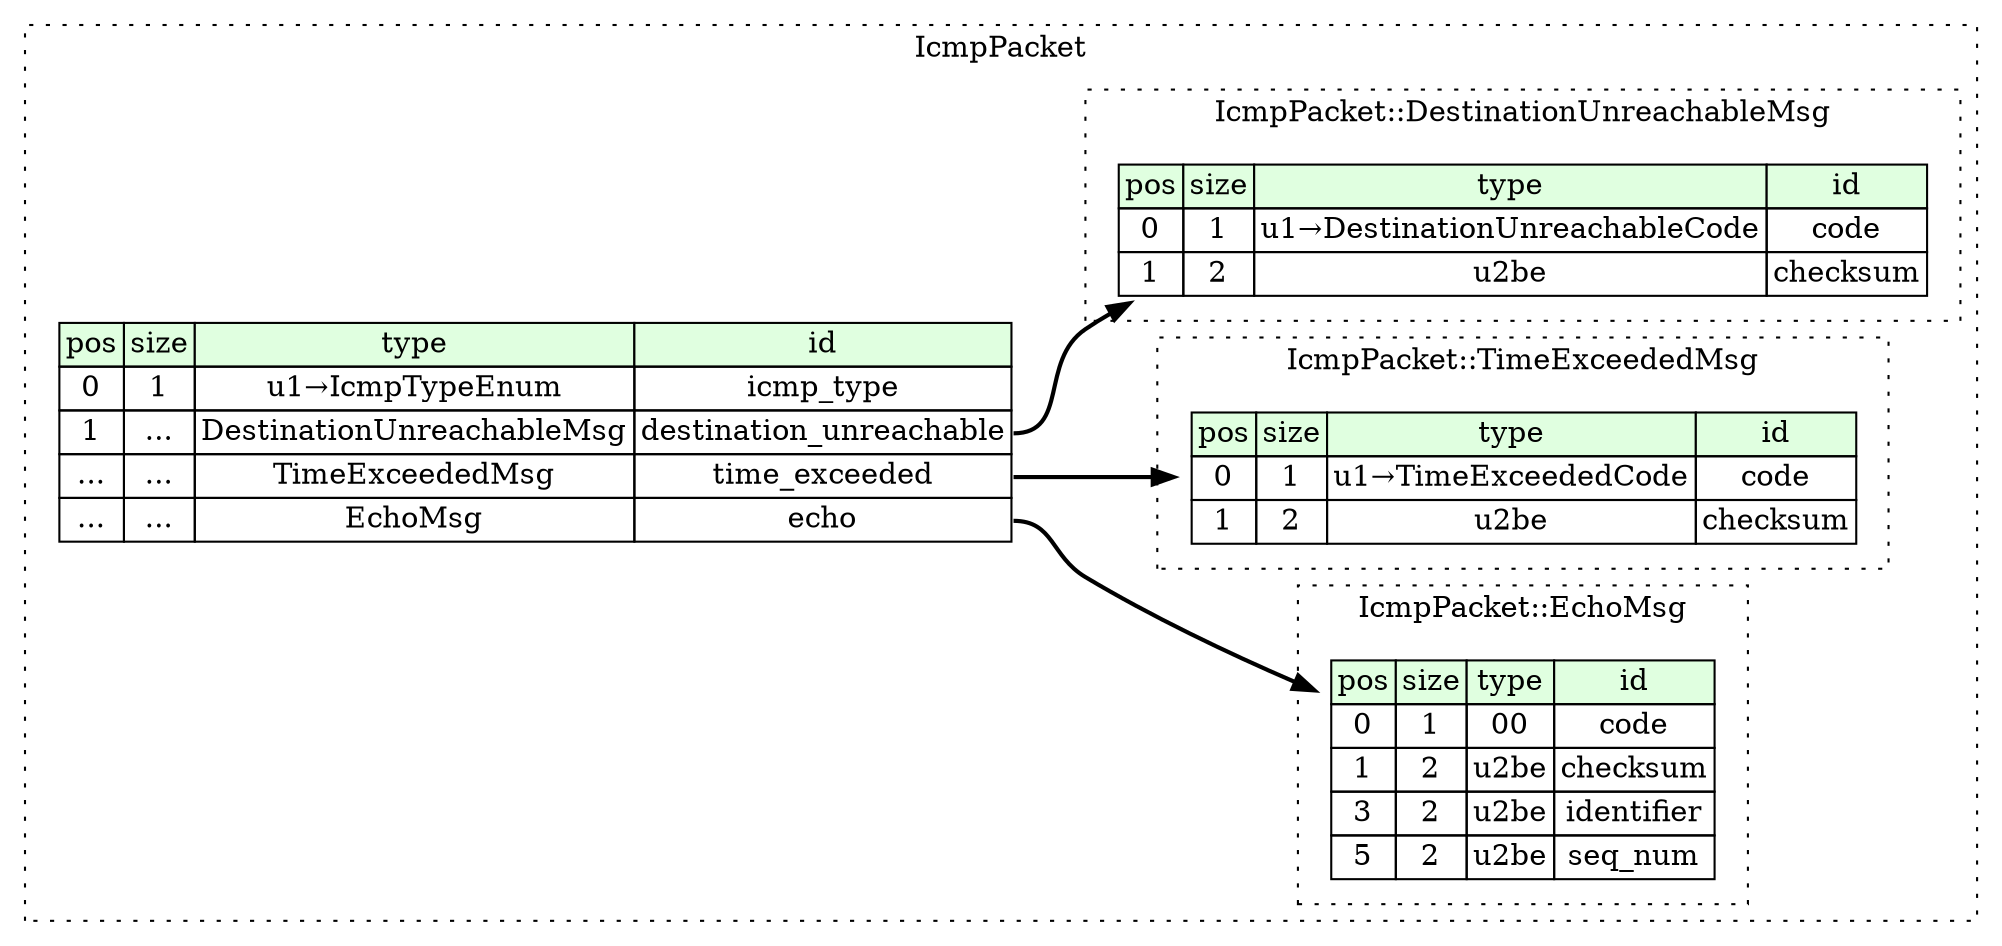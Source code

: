 digraph {
	rankdir=LR;
	node [shape=plaintext];
	subgraph cluster__icmp_packet {
		label="IcmpPacket";
		graph[style=dotted];

		icmp_packet__seq [label=<<TABLE BORDER="0" CELLBORDER="1" CELLSPACING="0">
			<TR><TD BGCOLOR="#E0FFE0">pos</TD><TD BGCOLOR="#E0FFE0">size</TD><TD BGCOLOR="#E0FFE0">type</TD><TD BGCOLOR="#E0FFE0">id</TD></TR>
			<TR><TD PORT="icmp_type_pos">0</TD><TD PORT="icmp_type_size">1</TD><TD>u1→IcmpTypeEnum</TD><TD PORT="icmp_type_type">icmp_type</TD></TR>
			<TR><TD PORT="destination_unreachable_pos">1</TD><TD PORT="destination_unreachable_size">...</TD><TD>DestinationUnreachableMsg</TD><TD PORT="destination_unreachable_type">destination_unreachable</TD></TR>
			<TR><TD PORT="time_exceeded_pos">...</TD><TD PORT="time_exceeded_size">...</TD><TD>TimeExceededMsg</TD><TD PORT="time_exceeded_type">time_exceeded</TD></TR>
			<TR><TD PORT="echo_pos">...</TD><TD PORT="echo_size">...</TD><TD>EchoMsg</TD><TD PORT="echo_type">echo</TD></TR>
		</TABLE>>];
		subgraph cluster__destination_unreachable_msg {
			label="IcmpPacket::DestinationUnreachableMsg";
			graph[style=dotted];

			destination_unreachable_msg__seq [label=<<TABLE BORDER="0" CELLBORDER="1" CELLSPACING="0">
				<TR><TD BGCOLOR="#E0FFE0">pos</TD><TD BGCOLOR="#E0FFE0">size</TD><TD BGCOLOR="#E0FFE0">type</TD><TD BGCOLOR="#E0FFE0">id</TD></TR>
				<TR><TD PORT="code_pos">0</TD><TD PORT="code_size">1</TD><TD>u1→DestinationUnreachableCode</TD><TD PORT="code_type">code</TD></TR>
				<TR><TD PORT="checksum_pos">1</TD><TD PORT="checksum_size">2</TD><TD>u2be</TD><TD PORT="checksum_type">checksum</TD></TR>
			</TABLE>>];
		}
		subgraph cluster__time_exceeded_msg {
			label="IcmpPacket::TimeExceededMsg";
			graph[style=dotted];

			time_exceeded_msg__seq [label=<<TABLE BORDER="0" CELLBORDER="1" CELLSPACING="0">
				<TR><TD BGCOLOR="#E0FFE0">pos</TD><TD BGCOLOR="#E0FFE0">size</TD><TD BGCOLOR="#E0FFE0">type</TD><TD BGCOLOR="#E0FFE0">id</TD></TR>
				<TR><TD PORT="code_pos">0</TD><TD PORT="code_size">1</TD><TD>u1→TimeExceededCode</TD><TD PORT="code_type">code</TD></TR>
				<TR><TD PORT="checksum_pos">1</TD><TD PORT="checksum_size">2</TD><TD>u2be</TD><TD PORT="checksum_type">checksum</TD></TR>
			</TABLE>>];
		}
		subgraph cluster__echo_msg {
			label="IcmpPacket::EchoMsg";
			graph[style=dotted];

			echo_msg__seq [label=<<TABLE BORDER="0" CELLBORDER="1" CELLSPACING="0">
				<TR><TD BGCOLOR="#E0FFE0">pos</TD><TD BGCOLOR="#E0FFE0">size</TD><TD BGCOLOR="#E0FFE0">type</TD><TD BGCOLOR="#E0FFE0">id</TD></TR>
				<TR><TD PORT="code_pos">0</TD><TD PORT="code_size">1</TD><TD>00</TD><TD PORT="code_type">code</TD></TR>
				<TR><TD PORT="checksum_pos">1</TD><TD PORT="checksum_size">2</TD><TD>u2be</TD><TD PORT="checksum_type">checksum</TD></TR>
				<TR><TD PORT="identifier_pos">3</TD><TD PORT="identifier_size">2</TD><TD>u2be</TD><TD PORT="identifier_type">identifier</TD></TR>
				<TR><TD PORT="seq_num_pos">5</TD><TD PORT="seq_num_size">2</TD><TD>u2be</TD><TD PORT="seq_num_type">seq_num</TD></TR>
			</TABLE>>];
		}
	}
	icmp_packet__seq:destination_unreachable_type -> destination_unreachable_msg__seq [style=bold];
	icmp_packet__seq:time_exceeded_type -> time_exceeded_msg__seq [style=bold];
	icmp_packet__seq:echo_type -> echo_msg__seq [style=bold];
}
